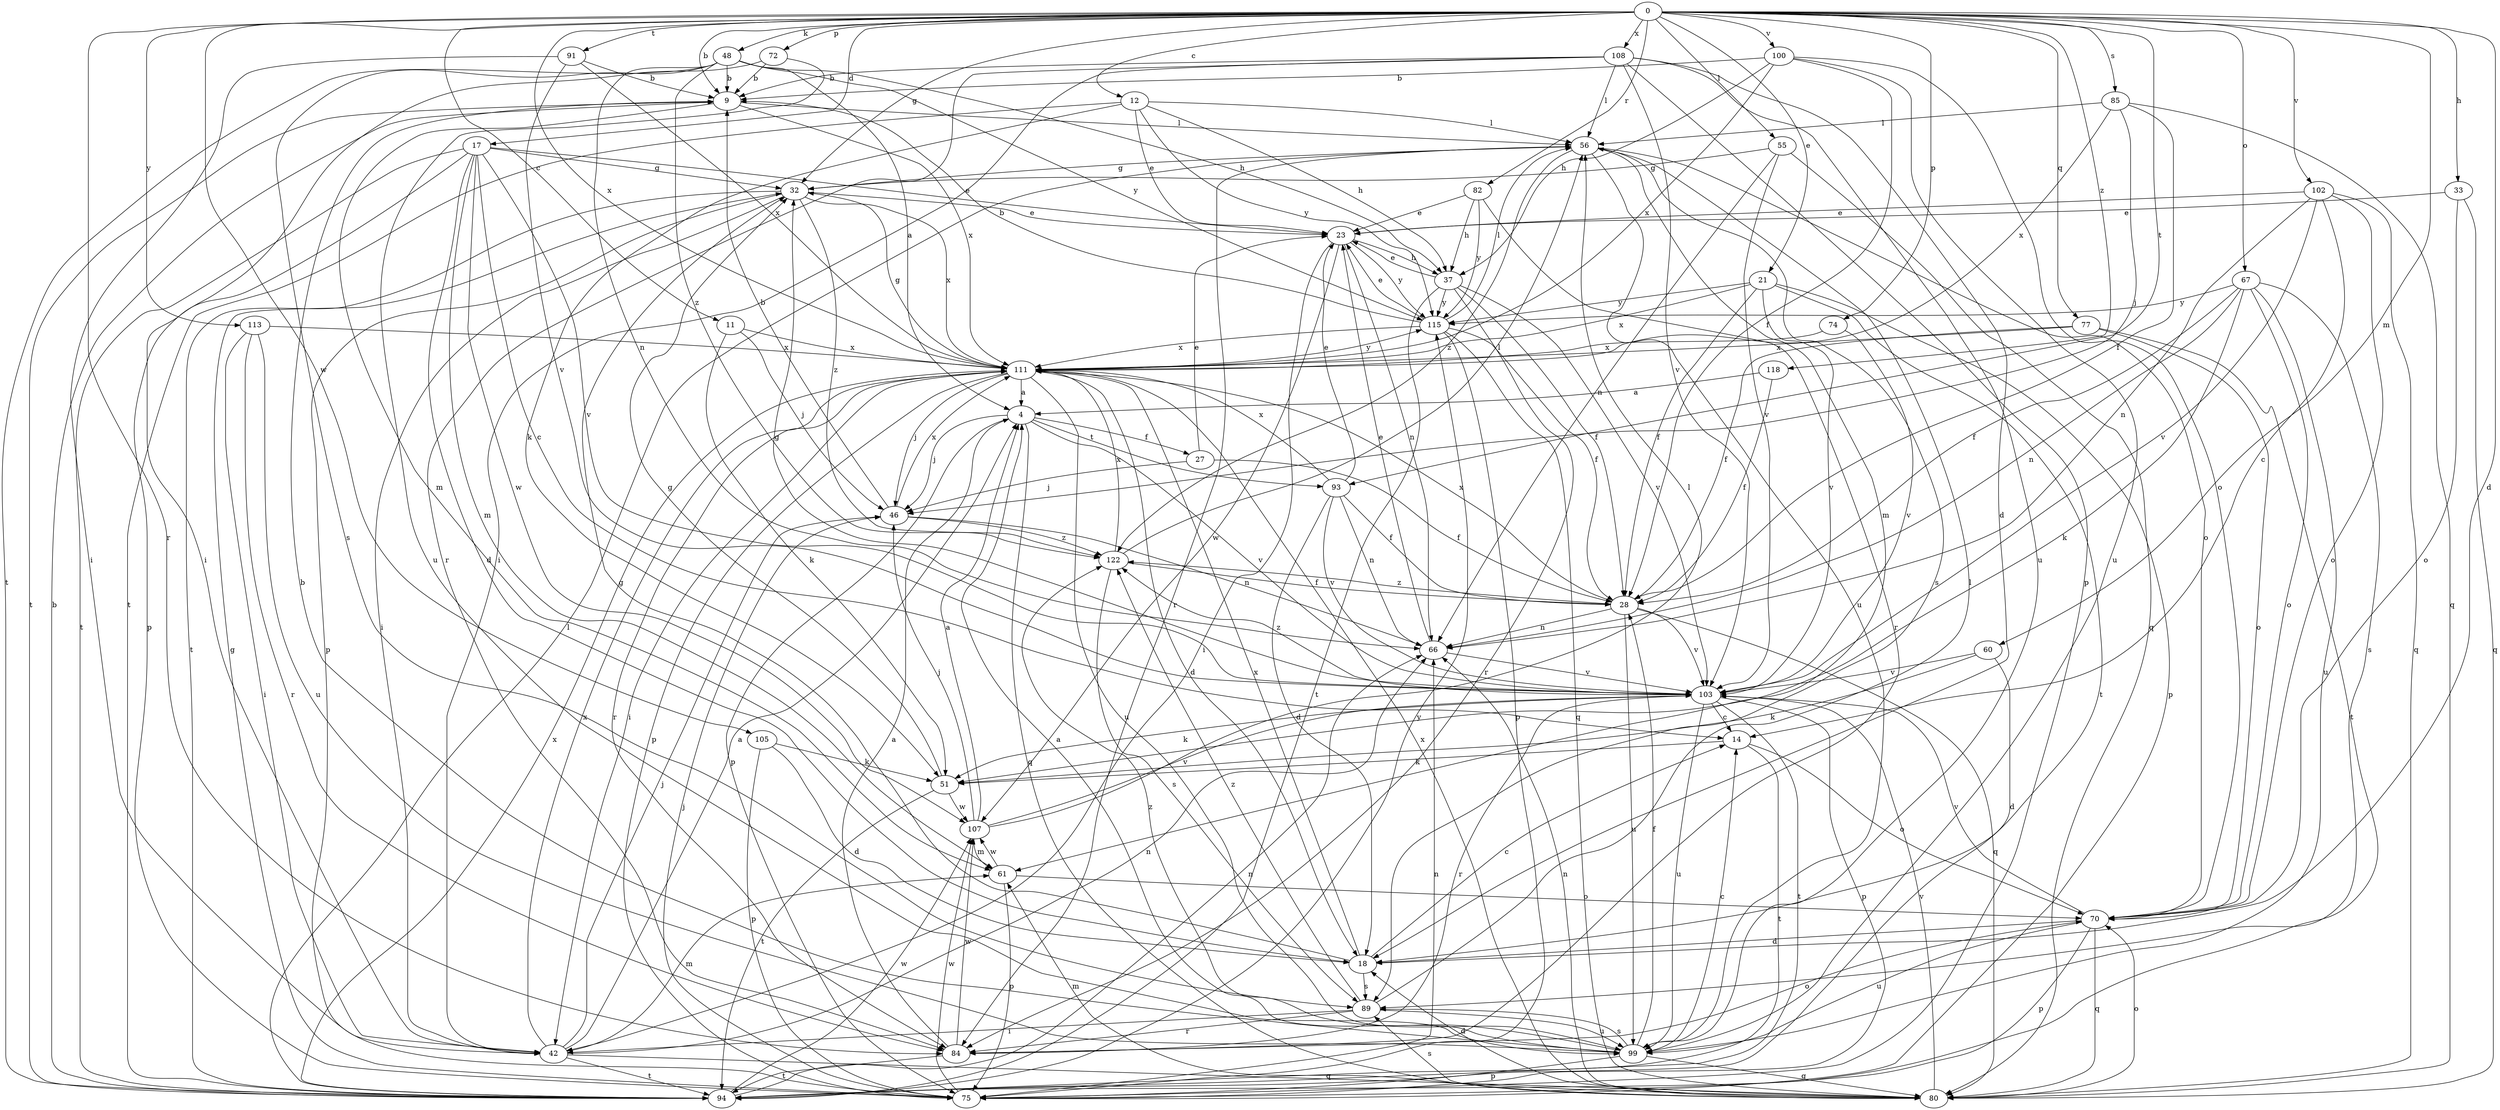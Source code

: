 strict digraph  {
0;
4;
9;
11;
12;
14;
17;
18;
21;
23;
27;
28;
32;
33;
37;
42;
46;
48;
51;
55;
56;
60;
61;
66;
67;
70;
72;
74;
75;
77;
80;
82;
84;
85;
89;
91;
93;
94;
99;
100;
102;
103;
105;
107;
108;
111;
113;
115;
118;
122;
0 -> 9  [label=b];
0 -> 11  [label=c];
0 -> 12  [label=c];
0 -> 17  [label=d];
0 -> 18  [label=d];
0 -> 21  [label=e];
0 -> 32  [label=g];
0 -> 33  [label=h];
0 -> 48  [label=k];
0 -> 55  [label=l];
0 -> 60  [label=m];
0 -> 67  [label=o];
0 -> 72  [label=p];
0 -> 74  [label=p];
0 -> 77  [label=q];
0 -> 82  [label=r];
0 -> 84  [label=r];
0 -> 85  [label=s];
0 -> 91  [label=t];
0 -> 93  [label=t];
0 -> 100  [label=v];
0 -> 102  [label=v];
0 -> 105  [label=w];
0 -> 108  [label=x];
0 -> 111  [label=x];
0 -> 113  [label=y];
0 -> 118  [label=z];
4 -> 27  [label=f];
4 -> 46  [label=j];
4 -> 75  [label=p];
4 -> 80  [label=q];
4 -> 93  [label=t];
4 -> 103  [label=v];
9 -> 56  [label=l];
9 -> 61  [label=m];
9 -> 94  [label=t];
9 -> 111  [label=x];
11 -> 46  [label=j];
11 -> 51  [label=k];
11 -> 111  [label=x];
12 -> 23  [label=e];
12 -> 37  [label=h];
12 -> 51  [label=k];
12 -> 56  [label=l];
12 -> 94  [label=t];
12 -> 115  [label=y];
14 -> 51  [label=k];
14 -> 70  [label=o];
14 -> 94  [label=t];
17 -> 14  [label=c];
17 -> 18  [label=d];
17 -> 23  [label=e];
17 -> 32  [label=g];
17 -> 61  [label=m];
17 -> 75  [label=p];
17 -> 94  [label=t];
17 -> 103  [label=v];
17 -> 107  [label=w];
18 -> 14  [label=c];
18 -> 32  [label=g];
18 -> 89  [label=s];
18 -> 111  [label=x];
21 -> 28  [label=f];
21 -> 75  [label=p];
21 -> 94  [label=t];
21 -> 103  [label=v];
21 -> 111  [label=x];
21 -> 115  [label=y];
23 -> 37  [label=h];
23 -> 42  [label=i];
23 -> 66  [label=n];
23 -> 107  [label=w];
23 -> 115  [label=y];
27 -> 23  [label=e];
27 -> 28  [label=f];
27 -> 46  [label=j];
28 -> 66  [label=n];
28 -> 80  [label=q];
28 -> 99  [label=u];
28 -> 103  [label=v];
28 -> 111  [label=x];
28 -> 122  [label=z];
32 -> 23  [label=e];
32 -> 42  [label=i];
32 -> 75  [label=p];
32 -> 94  [label=t];
32 -> 111  [label=x];
32 -> 122  [label=z];
33 -> 23  [label=e];
33 -> 70  [label=o];
33 -> 80  [label=q];
37 -> 23  [label=e];
37 -> 28  [label=f];
37 -> 84  [label=r];
37 -> 94  [label=t];
37 -> 103  [label=v];
37 -> 115  [label=y];
42 -> 4  [label=a];
42 -> 46  [label=j];
42 -> 61  [label=m];
42 -> 66  [label=n];
42 -> 80  [label=q];
42 -> 94  [label=t];
42 -> 111  [label=x];
46 -> 9  [label=b];
46 -> 66  [label=n];
46 -> 111  [label=x];
46 -> 122  [label=z];
48 -> 4  [label=a];
48 -> 9  [label=b];
48 -> 37  [label=h];
48 -> 66  [label=n];
48 -> 89  [label=s];
48 -> 94  [label=t];
48 -> 115  [label=y];
48 -> 122  [label=z];
51 -> 32  [label=g];
51 -> 94  [label=t];
51 -> 107  [label=w];
55 -> 32  [label=g];
55 -> 66  [label=n];
55 -> 80  [label=q];
55 -> 103  [label=v];
56 -> 32  [label=g];
56 -> 61  [label=m];
56 -> 70  [label=o];
56 -> 84  [label=r];
56 -> 89  [label=s];
56 -> 99  [label=u];
56 -> 122  [label=z];
60 -> 18  [label=d];
60 -> 51  [label=k];
60 -> 103  [label=v];
61 -> 70  [label=o];
61 -> 75  [label=p];
61 -> 107  [label=w];
66 -> 23  [label=e];
66 -> 103  [label=v];
67 -> 28  [label=f];
67 -> 51  [label=k];
67 -> 66  [label=n];
67 -> 70  [label=o];
67 -> 89  [label=s];
67 -> 99  [label=u];
67 -> 115  [label=y];
70 -> 18  [label=d];
70 -> 75  [label=p];
70 -> 80  [label=q];
70 -> 99  [label=u];
70 -> 103  [label=v];
72 -> 9  [label=b];
72 -> 42  [label=i];
72 -> 99  [label=u];
74 -> 103  [label=v];
74 -> 111  [label=x];
75 -> 32  [label=g];
75 -> 46  [label=j];
75 -> 66  [label=n];
75 -> 107  [label=w];
77 -> 28  [label=f];
77 -> 70  [label=o];
77 -> 94  [label=t];
77 -> 111  [label=x];
80 -> 18  [label=d];
80 -> 61  [label=m];
80 -> 66  [label=n];
80 -> 70  [label=o];
80 -> 89  [label=s];
80 -> 103  [label=v];
80 -> 111  [label=x];
82 -> 23  [label=e];
82 -> 37  [label=h];
82 -> 84  [label=r];
82 -> 115  [label=y];
84 -> 4  [label=a];
84 -> 70  [label=o];
84 -> 94  [label=t];
84 -> 107  [label=w];
85 -> 28  [label=f];
85 -> 46  [label=j];
85 -> 56  [label=l];
85 -> 80  [label=q];
85 -> 111  [label=x];
89 -> 42  [label=i];
89 -> 56  [label=l];
89 -> 84  [label=r];
89 -> 99  [label=u];
89 -> 122  [label=z];
91 -> 9  [label=b];
91 -> 42  [label=i];
91 -> 103  [label=v];
91 -> 111  [label=x];
93 -> 18  [label=d];
93 -> 23  [label=e];
93 -> 28  [label=f];
93 -> 66  [label=n];
93 -> 103  [label=v];
93 -> 111  [label=x];
94 -> 9  [label=b];
94 -> 56  [label=l];
94 -> 66  [label=n];
94 -> 107  [label=w];
94 -> 111  [label=x];
94 -> 115  [label=y];
99 -> 4  [label=a];
99 -> 9  [label=b];
99 -> 14  [label=c];
99 -> 28  [label=f];
99 -> 75  [label=p];
99 -> 80  [label=q];
99 -> 89  [label=s];
99 -> 122  [label=z];
100 -> 9  [label=b];
100 -> 28  [label=f];
100 -> 37  [label=h];
100 -> 70  [label=o];
100 -> 99  [label=u];
100 -> 111  [label=x];
102 -> 14  [label=c];
102 -> 23  [label=e];
102 -> 66  [label=n];
102 -> 70  [label=o];
102 -> 80  [label=q];
102 -> 103  [label=v];
103 -> 14  [label=c];
103 -> 32  [label=g];
103 -> 51  [label=k];
103 -> 75  [label=p];
103 -> 84  [label=r];
103 -> 94  [label=t];
103 -> 99  [label=u];
103 -> 122  [label=z];
105 -> 18  [label=d];
105 -> 51  [label=k];
105 -> 75  [label=p];
107 -> 4  [label=a];
107 -> 46  [label=j];
107 -> 56  [label=l];
107 -> 61  [label=m];
107 -> 103  [label=v];
108 -> 9  [label=b];
108 -> 18  [label=d];
108 -> 42  [label=i];
108 -> 56  [label=l];
108 -> 75  [label=p];
108 -> 84  [label=r];
108 -> 99  [label=u];
108 -> 103  [label=v];
111 -> 4  [label=a];
111 -> 18  [label=d];
111 -> 32  [label=g];
111 -> 42  [label=i];
111 -> 46  [label=j];
111 -> 75  [label=p];
111 -> 84  [label=r];
111 -> 99  [label=u];
111 -> 115  [label=y];
113 -> 42  [label=i];
113 -> 84  [label=r];
113 -> 99  [label=u];
113 -> 111  [label=x];
115 -> 9  [label=b];
115 -> 23  [label=e];
115 -> 28  [label=f];
115 -> 56  [label=l];
115 -> 75  [label=p];
115 -> 80  [label=q];
115 -> 111  [label=x];
118 -> 4  [label=a];
118 -> 28  [label=f];
122 -> 28  [label=f];
122 -> 56  [label=l];
122 -> 89  [label=s];
122 -> 111  [label=x];
}
